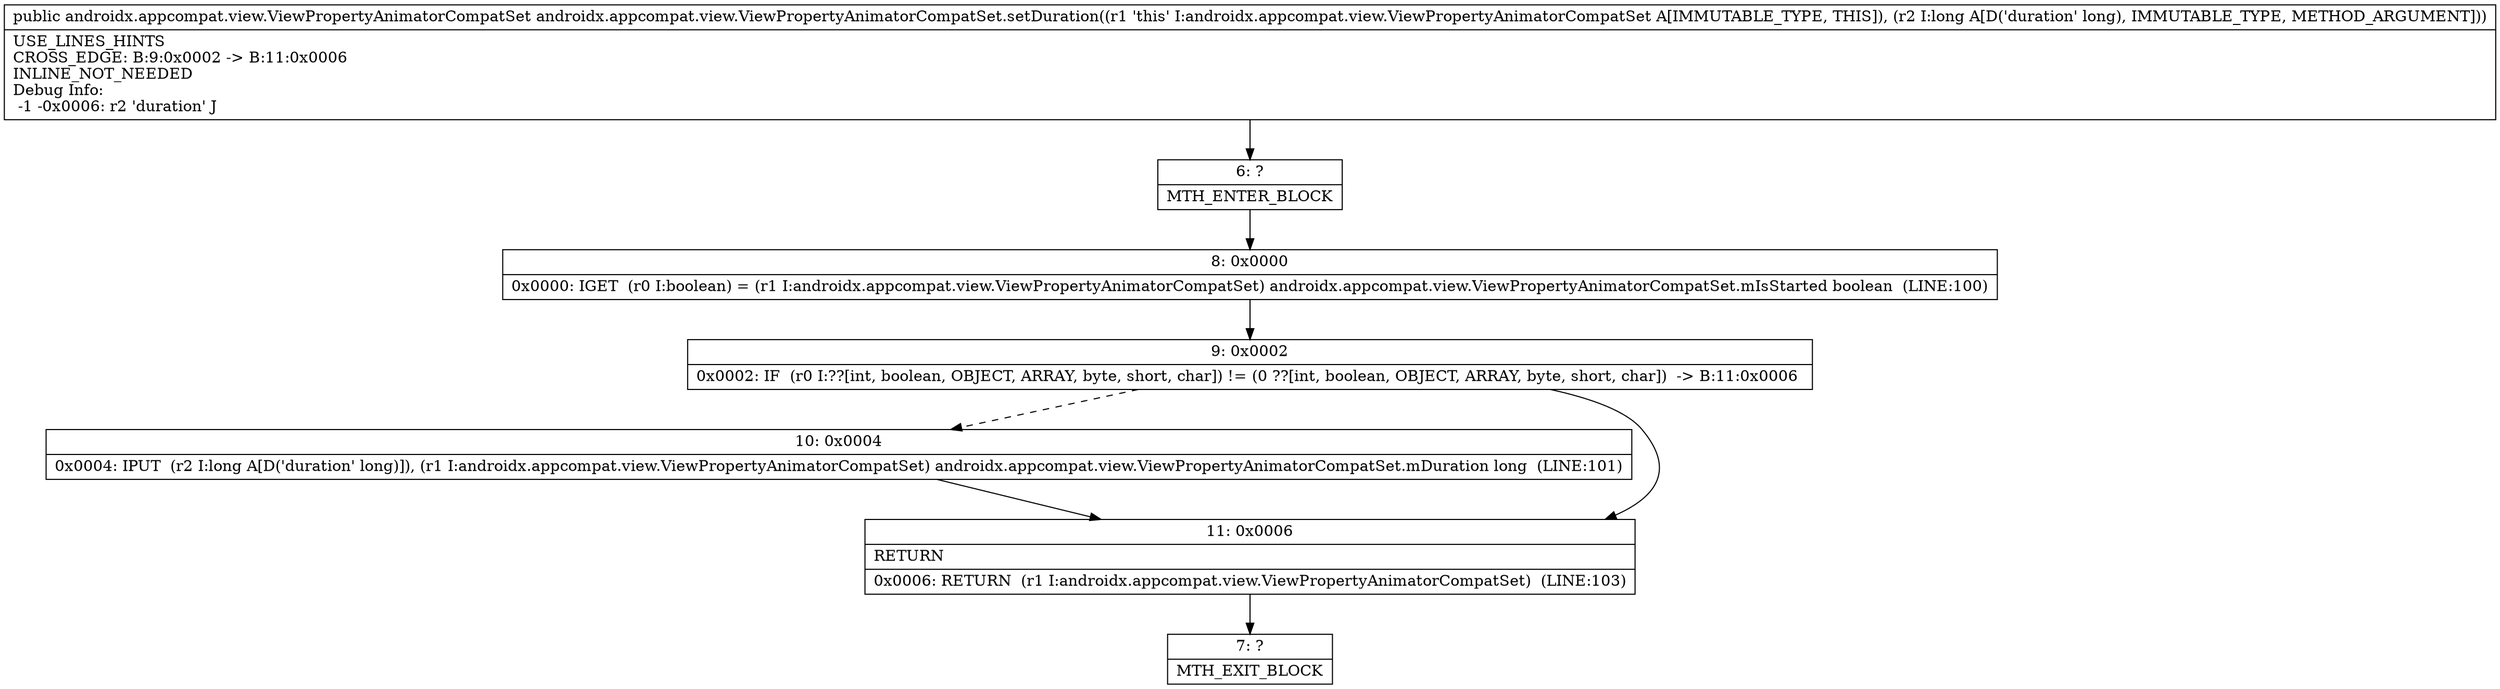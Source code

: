 digraph "CFG forandroidx.appcompat.view.ViewPropertyAnimatorCompatSet.setDuration(J)Landroidx\/appcompat\/view\/ViewPropertyAnimatorCompatSet;" {
Node_6 [shape=record,label="{6\:\ ?|MTH_ENTER_BLOCK\l}"];
Node_8 [shape=record,label="{8\:\ 0x0000|0x0000: IGET  (r0 I:boolean) = (r1 I:androidx.appcompat.view.ViewPropertyAnimatorCompatSet) androidx.appcompat.view.ViewPropertyAnimatorCompatSet.mIsStarted boolean  (LINE:100)\l}"];
Node_9 [shape=record,label="{9\:\ 0x0002|0x0002: IF  (r0 I:??[int, boolean, OBJECT, ARRAY, byte, short, char]) != (0 ??[int, boolean, OBJECT, ARRAY, byte, short, char])  \-\> B:11:0x0006 \l}"];
Node_10 [shape=record,label="{10\:\ 0x0004|0x0004: IPUT  (r2 I:long A[D('duration' long)]), (r1 I:androidx.appcompat.view.ViewPropertyAnimatorCompatSet) androidx.appcompat.view.ViewPropertyAnimatorCompatSet.mDuration long  (LINE:101)\l}"];
Node_11 [shape=record,label="{11\:\ 0x0006|RETURN\l|0x0006: RETURN  (r1 I:androidx.appcompat.view.ViewPropertyAnimatorCompatSet)  (LINE:103)\l}"];
Node_7 [shape=record,label="{7\:\ ?|MTH_EXIT_BLOCK\l}"];
MethodNode[shape=record,label="{public androidx.appcompat.view.ViewPropertyAnimatorCompatSet androidx.appcompat.view.ViewPropertyAnimatorCompatSet.setDuration((r1 'this' I:androidx.appcompat.view.ViewPropertyAnimatorCompatSet A[IMMUTABLE_TYPE, THIS]), (r2 I:long A[D('duration' long), IMMUTABLE_TYPE, METHOD_ARGUMENT]))  | USE_LINES_HINTS\lCROSS_EDGE: B:9:0x0002 \-\> B:11:0x0006\lINLINE_NOT_NEEDED\lDebug Info:\l  \-1 \-0x0006: r2 'duration' J\l}"];
MethodNode -> Node_6;Node_6 -> Node_8;
Node_8 -> Node_9;
Node_9 -> Node_10[style=dashed];
Node_9 -> Node_11;
Node_10 -> Node_11;
Node_11 -> Node_7;
}

